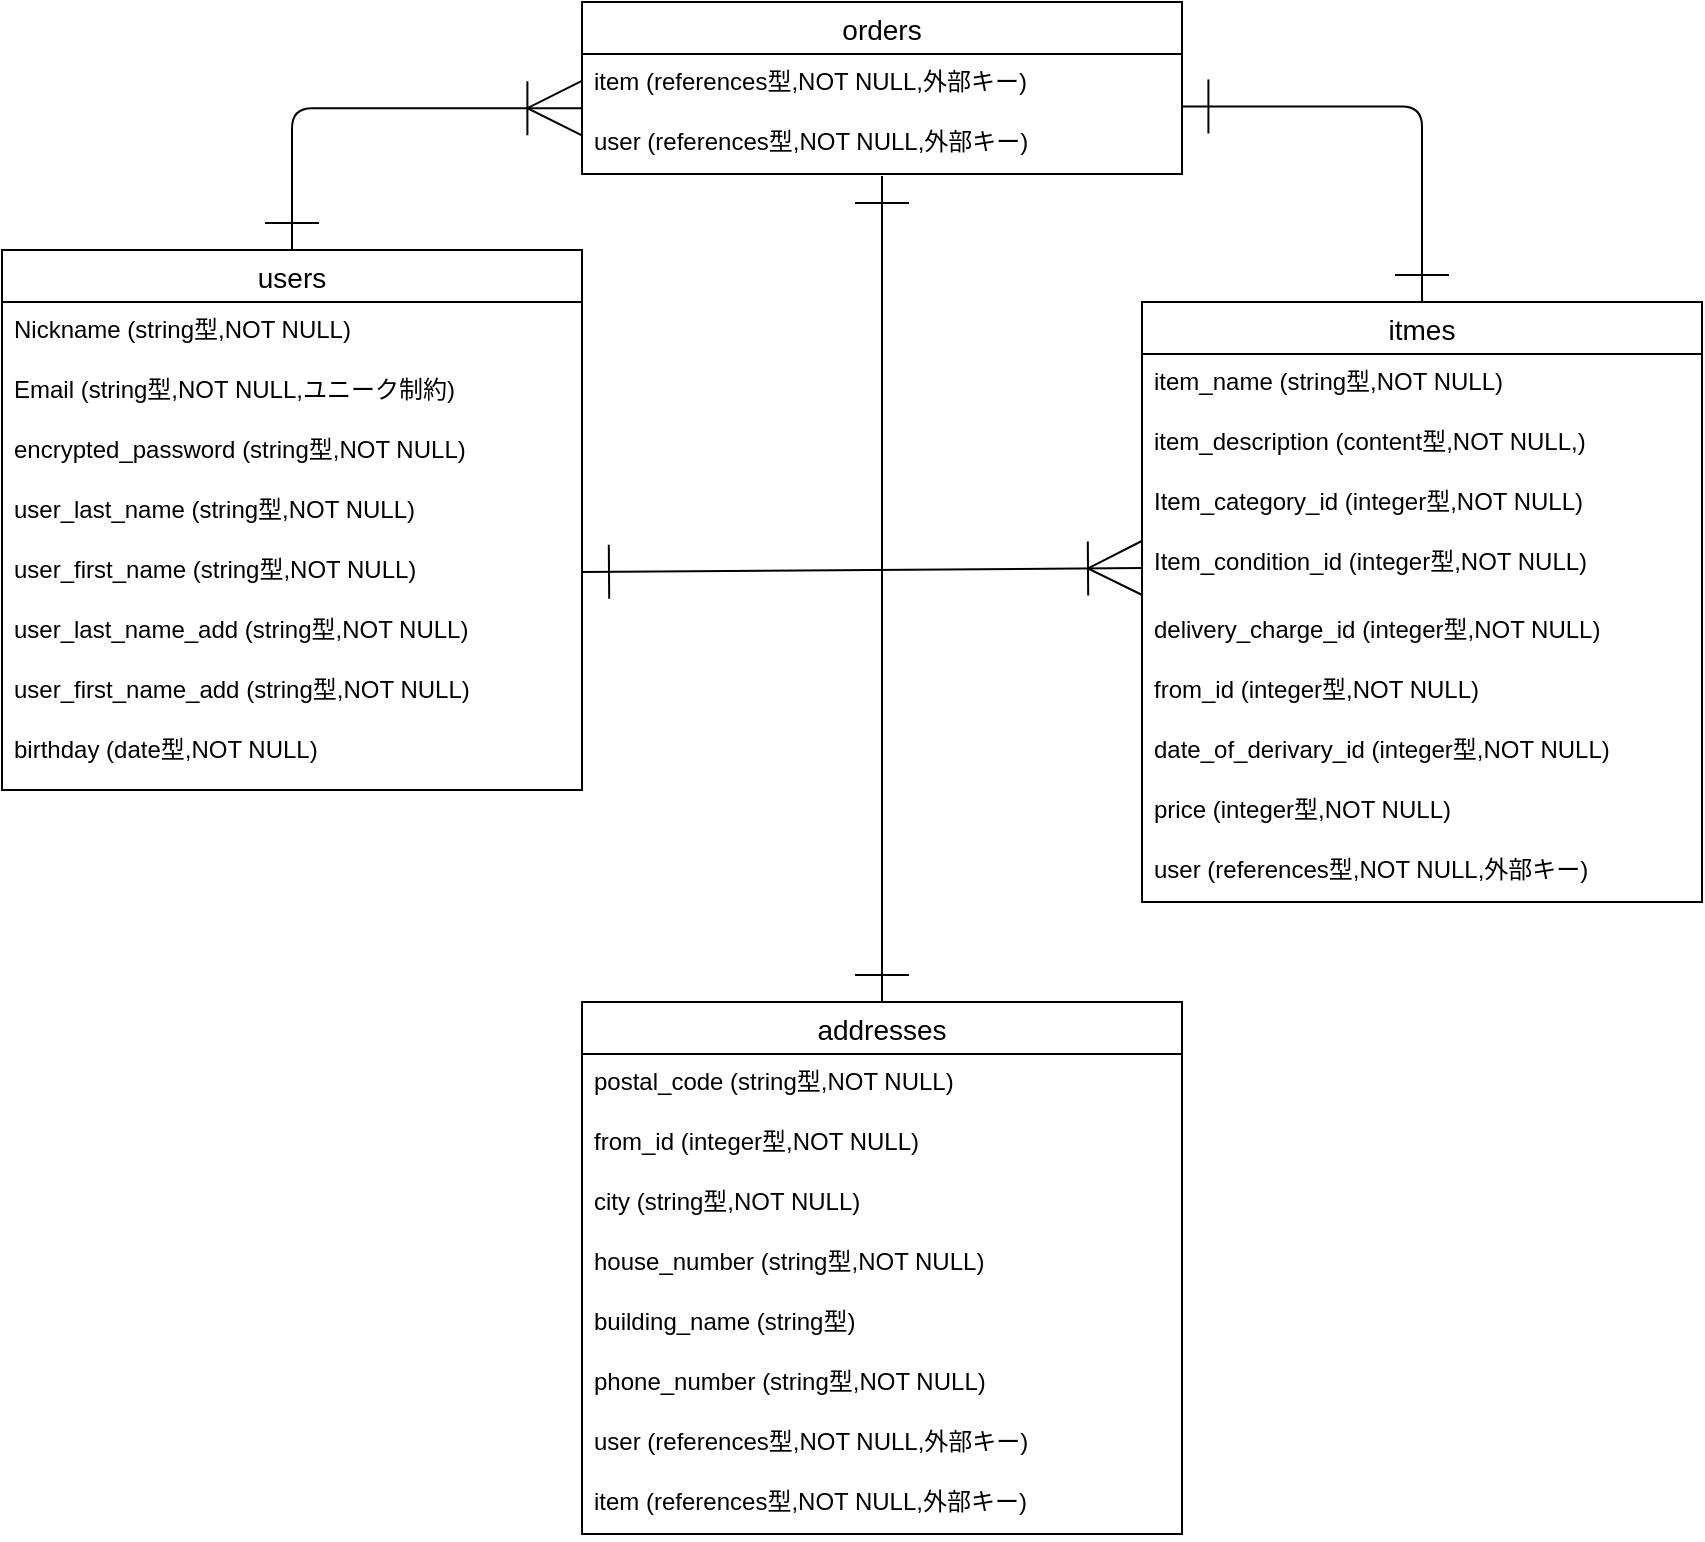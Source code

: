 <mxfile>
    <diagram id="5JiXoLRTtDp-zwnv7Q6P" name="ページ1">
        <mxGraphModel dx="1854" dy="381" grid="1" gridSize="10" guides="1" tooltips="1" connect="1" arrows="1" fold="1" page="1" pageScale="1" pageWidth="827" pageHeight="1169" math="0" shadow="0">
            <root>
                <mxCell id="0"/>
                <mxCell id="1" parent="0"/>
                <mxCell id="62" style="edgeStyle=elbowEdgeStyle;html=1;endArrow=ERone;endFill=0;endSize=25;targetPerimeterSpacing=0;entryX=0.999;entryY=0.874;entryDx=0;entryDy=0;startArrow=ERone;startFill=0;startSize=25;entryPerimeter=0;" parent="1" source="2" target="7" edge="1">
                    <mxGeometry relative="1" as="geometry">
                        <mxPoint x="480" y="220" as="targetPoint"/>
                        <Array as="points">
                            <mxPoint x="480" y="270"/>
                        </Array>
                    </mxGeometry>
                </mxCell>
                <mxCell id="2" value="itmes" style="swimlane;fontStyle=0;childLayout=stackLayout;horizontal=1;startSize=26;horizontalStack=0;resizeParent=1;resizeParentMax=0;resizeLast=0;collapsible=1;marginBottom=0;align=center;fontSize=14;" parent="1" vertex="1">
                    <mxGeometry x="340" y="360" width="280" height="300" as="geometry"/>
                </mxCell>
                <mxCell id="3" value="item_name (string型,NOT NULL)" style="text;strokeColor=none;fillColor=none;spacingLeft=4;spacingRight=4;overflow=hidden;rotatable=0;points=[[0,0.5],[1,0.5]];portConstraint=eastwest;fontSize=12;" parent="2" vertex="1">
                    <mxGeometry y="26" width="280" height="30" as="geometry"/>
                </mxCell>
                <mxCell id="4" value="item_description (content型,NOT NULL,)" style="text;strokeColor=none;fillColor=none;spacingLeft=4;spacingRight=4;overflow=hidden;rotatable=0;points=[[0,0.5],[1,0.5]];portConstraint=eastwest;fontSize=12;" parent="2" vertex="1">
                    <mxGeometry y="56" width="280" height="30" as="geometry"/>
                </mxCell>
                <mxCell id="5" value="Item_category_id (integer型,NOT NULL)" style="text;strokeColor=none;fillColor=none;spacingLeft=4;spacingRight=4;overflow=hidden;rotatable=0;points=[[0,0.5],[1,0.5]];portConstraint=eastwest;fontSize=12;" parent="2" vertex="1">
                    <mxGeometry y="86" width="280" height="30" as="geometry"/>
                </mxCell>
                <mxCell id="41" value="Item_condition_id (integer型,NOT NULL)" style="text;strokeColor=none;fillColor=none;spacingLeft=4;spacingRight=4;overflow=hidden;rotatable=0;points=[[0,0.5],[1,0.5]];portConstraint=eastwest;fontSize=12;" parent="2" vertex="1">
                    <mxGeometry y="116" width="280" height="34" as="geometry"/>
                </mxCell>
                <mxCell id="42" value="delivery_charge_id (integer型,NOT NULL)" style="text;strokeColor=none;fillColor=none;spacingLeft=4;spacingRight=4;overflow=hidden;rotatable=0;points=[[0,0.5],[1,0.5]];portConstraint=eastwest;fontSize=12;" parent="2" vertex="1">
                    <mxGeometry y="150" width="280" height="30" as="geometry"/>
                </mxCell>
                <mxCell id="43" value="from_id (integer型,NOT NULL)" style="text;strokeColor=none;fillColor=none;spacingLeft=4;spacingRight=4;overflow=hidden;rotatable=0;points=[[0,0.5],[1,0.5]];portConstraint=eastwest;fontSize=12;" parent="2" vertex="1">
                    <mxGeometry y="180" width="280" height="30" as="geometry"/>
                </mxCell>
                <mxCell id="44" value="date_of_derivary_id (integer型,NOT NULL)" style="text;strokeColor=none;fillColor=none;spacingLeft=4;spacingRight=4;overflow=hidden;rotatable=0;points=[[0,0.5],[1,0.5]];portConstraint=eastwest;fontSize=12;" parent="2" vertex="1">
                    <mxGeometry y="210" width="280" height="30" as="geometry"/>
                </mxCell>
                <mxCell id="49" value="price (integer型,NOT NULL)" style="text;strokeColor=none;fillColor=none;spacingLeft=4;spacingRight=4;overflow=hidden;rotatable=0;points=[[0,0.5],[1,0.5]];portConstraint=eastwest;fontSize=12;" parent="2" vertex="1">
                    <mxGeometry y="240" width="280" height="30" as="geometry"/>
                </mxCell>
                <mxCell id="47" value="user (references型,NOT NULL,外部キー)" style="text;strokeColor=none;fillColor=none;spacingLeft=4;spacingRight=4;overflow=hidden;rotatable=0;points=[[0,0.5],[1,0.5]];portConstraint=eastwest;fontSize=12;" parent="2" vertex="1">
                    <mxGeometry y="270" width="280" height="30" as="geometry"/>
                </mxCell>
                <mxCell id="67" style="edgeStyle=none;html=1;endArrow=ERone;endFill=0;startArrow=ERone;startFill=0;endSize=25;startSize=25;entryX=0.5;entryY=0;entryDx=0;entryDy=0;" edge="1" parent="1" target="32">
                    <mxGeometry relative="1" as="geometry">
                        <mxPoint x="70" y="850" as="targetPoint"/>
                        <mxPoint x="210" y="297" as="sourcePoint"/>
                        <Array as="points">
                            <mxPoint x="210" y="470"/>
                        </Array>
                    </mxGeometry>
                </mxCell>
                <mxCell id="6" value="orders" style="swimlane;fontStyle=0;childLayout=stackLayout;horizontal=1;startSize=26;horizontalStack=0;resizeParent=1;resizeParentMax=0;resizeLast=0;collapsible=1;marginBottom=0;align=center;fontSize=14;" parent="1" vertex="1">
                    <mxGeometry x="60" y="210" width="300" height="86" as="geometry"/>
                </mxCell>
                <mxCell id="7" value="item (references型,NOT NULL,外部キー)" style="text;strokeColor=none;fillColor=none;spacingLeft=4;spacingRight=4;overflow=hidden;rotatable=0;points=[[0,0.5],[1,0.5]];portConstraint=eastwest;fontSize=12;" parent="6" vertex="1">
                    <mxGeometry y="26" width="300" height="30" as="geometry"/>
                </mxCell>
                <mxCell id="8" value="user (references型,NOT NULL,外部キー)" style="text;strokeColor=none;fillColor=none;spacingLeft=4;spacingRight=4;overflow=hidden;rotatable=0;points=[[0,0.5],[1,0.5]];portConstraint=eastwest;fontSize=12;" parent="6" vertex="1">
                    <mxGeometry y="56" width="300" height="30" as="geometry"/>
                </mxCell>
                <mxCell id="61" style="edgeStyle=elbowEdgeStyle;html=1;endArrow=ERoneToMany;endFill=0;endSize=25;targetPerimeterSpacing=0;entryX=-0.001;entryY=-0.097;entryDx=0;entryDy=0;startArrow=ERone;startFill=0;strokeWidth=1;startSize=25;entryPerimeter=0;" parent="1" target="8" edge="1">
                    <mxGeometry relative="1" as="geometry">
                        <mxPoint x="50" y="270" as="targetPoint"/>
                        <mxPoint x="-85" y="334" as="sourcePoint"/>
                        <Array as="points">
                            <mxPoint x="-85" y="271"/>
                        </Array>
                    </mxGeometry>
                </mxCell>
                <mxCell id="14" value="users" style="swimlane;fontStyle=0;childLayout=stackLayout;horizontal=1;startSize=26;horizontalStack=0;resizeParent=1;resizeParentMax=0;resizeLast=0;collapsible=1;marginBottom=0;align=center;fontSize=14;" parent="1" vertex="1">
                    <mxGeometry x="-230" y="334" width="290" height="270" as="geometry">
                        <mxRectangle x="40" y="320" width="70" height="30" as="alternateBounds"/>
                    </mxGeometry>
                </mxCell>
                <mxCell id="16" value="Nickname (string型,NOT NULL)" style="text;strokeColor=none;fillColor=none;spacingLeft=4;spacingRight=4;overflow=hidden;rotatable=0;points=[[0,0.5],[1,0.5]];portConstraint=eastwest;fontSize=12;" parent="14" vertex="1">
                    <mxGeometry y="26" width="290" height="30" as="geometry"/>
                </mxCell>
                <mxCell id="17" value="Email (string型,NOT NULL,ユニーク制約)" style="text;strokeColor=none;fillColor=none;spacingLeft=4;spacingRight=4;overflow=hidden;rotatable=0;points=[[0,0.5],[1,0.5]];portConstraint=eastwest;fontSize=12;" parent="14" vertex="1">
                    <mxGeometry y="56" width="290" height="30" as="geometry"/>
                </mxCell>
                <mxCell id="25" value="encrypted_password (string型,NOT NULL)" style="text;strokeColor=none;fillColor=none;spacingLeft=4;spacingRight=4;overflow=hidden;rotatable=0;points=[[0,0.5],[1,0.5]];portConstraint=eastwest;fontSize=12;" parent="14" vertex="1">
                    <mxGeometry y="86" width="290" height="30" as="geometry"/>
                </mxCell>
                <mxCell id="31" value="user_last_name (string型,NOT NULL)" style="text;strokeColor=none;fillColor=none;spacingLeft=4;spacingRight=4;overflow=hidden;rotatable=0;points=[[0,0.5],[1,0.5]];portConstraint=eastwest;fontSize=12;" parent="14" vertex="1">
                    <mxGeometry y="116" width="290" height="30" as="geometry"/>
                </mxCell>
                <mxCell id="37" value="user_first_name (string型,NOT NULL)" style="text;strokeColor=none;fillColor=none;spacingLeft=4;spacingRight=4;overflow=hidden;rotatable=0;points=[[0,0.5],[1,0.5]];portConstraint=eastwest;fontSize=12;" parent="14" vertex="1">
                    <mxGeometry y="146" width="290" height="30" as="geometry"/>
                </mxCell>
                <mxCell id="29" value="user_last_name_add (string型,NOT NULL)" style="text;strokeColor=none;fillColor=none;spacingLeft=4;spacingRight=4;overflow=hidden;rotatable=0;points=[[0,0.5],[1,0.5]];portConstraint=eastwest;fontSize=12;" parent="14" vertex="1">
                    <mxGeometry y="176" width="290" height="30" as="geometry"/>
                </mxCell>
                <mxCell id="38" value="user_first_name_add (string型,NOT NULL)" style="text;strokeColor=none;fillColor=none;spacingLeft=4;spacingRight=4;overflow=hidden;rotatable=0;points=[[0,0.5],[1,0.5]];portConstraint=eastwest;fontSize=12;" parent="14" vertex="1">
                    <mxGeometry y="206" width="290" height="30" as="geometry"/>
                </mxCell>
                <mxCell id="36" value="birthday (date型,NOT NULL)" style="text;strokeColor=none;fillColor=none;spacingLeft=4;spacingRight=4;overflow=hidden;rotatable=0;points=[[0,0.5],[1,0.5]];portConstraint=eastwest;fontSize=12;" parent="14" vertex="1">
                    <mxGeometry y="236" width="290" height="34" as="geometry"/>
                </mxCell>
                <mxCell id="32" value="addresses" style="swimlane;fontStyle=0;childLayout=stackLayout;horizontal=1;startSize=26;horizontalStack=0;resizeParent=1;resizeParentMax=0;resizeLast=0;collapsible=1;marginBottom=0;align=center;fontSize=14;" parent="1" vertex="1">
                    <mxGeometry x="60" y="710" width="300" height="266" as="geometry"/>
                </mxCell>
                <mxCell id="33" value="postal_code (string型,NOT NULL)" style="text;strokeColor=none;fillColor=none;spacingLeft=4;spacingRight=4;overflow=hidden;rotatable=0;points=[[0,0.5],[1,0.5]];portConstraint=eastwest;fontSize=12;" parent="32" vertex="1">
                    <mxGeometry y="26" width="300" height="30" as="geometry"/>
                </mxCell>
                <mxCell id="27" value="from_id (integer型,NOT NULL)" style="text;strokeColor=none;fillColor=none;spacingLeft=4;spacingRight=4;overflow=hidden;rotatable=0;points=[[0,0.5],[1,0.5]];portConstraint=eastwest;fontSize=12;" parent="32" vertex="1">
                    <mxGeometry y="56" width="300" height="30" as="geometry"/>
                </mxCell>
                <mxCell id="34" value="city (string型,NOT NULL)" style="text;strokeColor=none;fillColor=none;spacingLeft=4;spacingRight=4;overflow=hidden;rotatable=0;points=[[0,0.5],[1,0.5]];portConstraint=eastwest;fontSize=12;" parent="32" vertex="1">
                    <mxGeometry y="86" width="300" height="30" as="geometry"/>
                </mxCell>
                <mxCell id="35" value="house_number (string型,NOT NULL)" style="text;strokeColor=none;fillColor=none;spacingLeft=4;spacingRight=4;overflow=hidden;rotatable=0;points=[[0,0.5],[1,0.5]];portConstraint=eastwest;fontSize=12;" parent="32" vertex="1">
                    <mxGeometry y="116" width="300" height="30" as="geometry"/>
                </mxCell>
                <mxCell id="45" value="building_name (string型)" style="text;strokeColor=none;fillColor=none;spacingLeft=4;spacingRight=4;overflow=hidden;rotatable=0;points=[[0,0.5],[1,0.5]];portConstraint=eastwest;fontSize=12;" parent="32" vertex="1">
                    <mxGeometry y="146" width="300" height="30" as="geometry"/>
                </mxCell>
                <mxCell id="46" value="phone_number (string型,NOT NULL)" style="text;strokeColor=none;fillColor=none;spacingLeft=4;spacingRight=4;overflow=hidden;rotatable=0;points=[[0,0.5],[1,0.5]];portConstraint=eastwest;fontSize=12;" parent="32" vertex="1">
                    <mxGeometry y="176" width="300" height="30" as="geometry"/>
                </mxCell>
                <mxCell id="64" value="user (references型,NOT NULL,外部キー)" style="text;strokeColor=none;fillColor=none;spacingLeft=4;spacingRight=4;overflow=hidden;rotatable=0;points=[[0,0.5],[1,0.5]];portConstraint=eastwest;fontSize=12;" parent="32" vertex="1">
                    <mxGeometry y="206" width="300" height="30" as="geometry"/>
                </mxCell>
                <mxCell id="48" value="item (references型,NOT NULL,外部キー)" style="text;strokeColor=none;fillColor=none;spacingLeft=4;spacingRight=4;overflow=hidden;rotatable=0;points=[[0,0.5],[1,0.5]];portConstraint=eastwest;fontSize=12;" parent="32" vertex="1">
                    <mxGeometry y="236" width="300" height="30" as="geometry"/>
                </mxCell>
                <mxCell id="56" value="" style="fontSize=12;html=1;endArrow=ERoneToMany;elbow=vertical;exitX=1;exitY=0.5;exitDx=0;exitDy=0;endFill=0;endSize=25;targetPerimeterSpacing=0;entryX=0;entryY=0.5;entryDx=0;entryDy=0;startArrow=ERone;startFill=0;startSize=25;" parent="1" source="37" target="41" edge="1">
                    <mxGeometry width="100" height="100" relative="1" as="geometry">
                        <mxPoint x="150" y="390" as="sourcePoint"/>
                        <mxPoint x="350" y="200" as="targetPoint"/>
                    </mxGeometry>
                </mxCell>
            </root>
        </mxGraphModel>
    </diagram>
</mxfile>